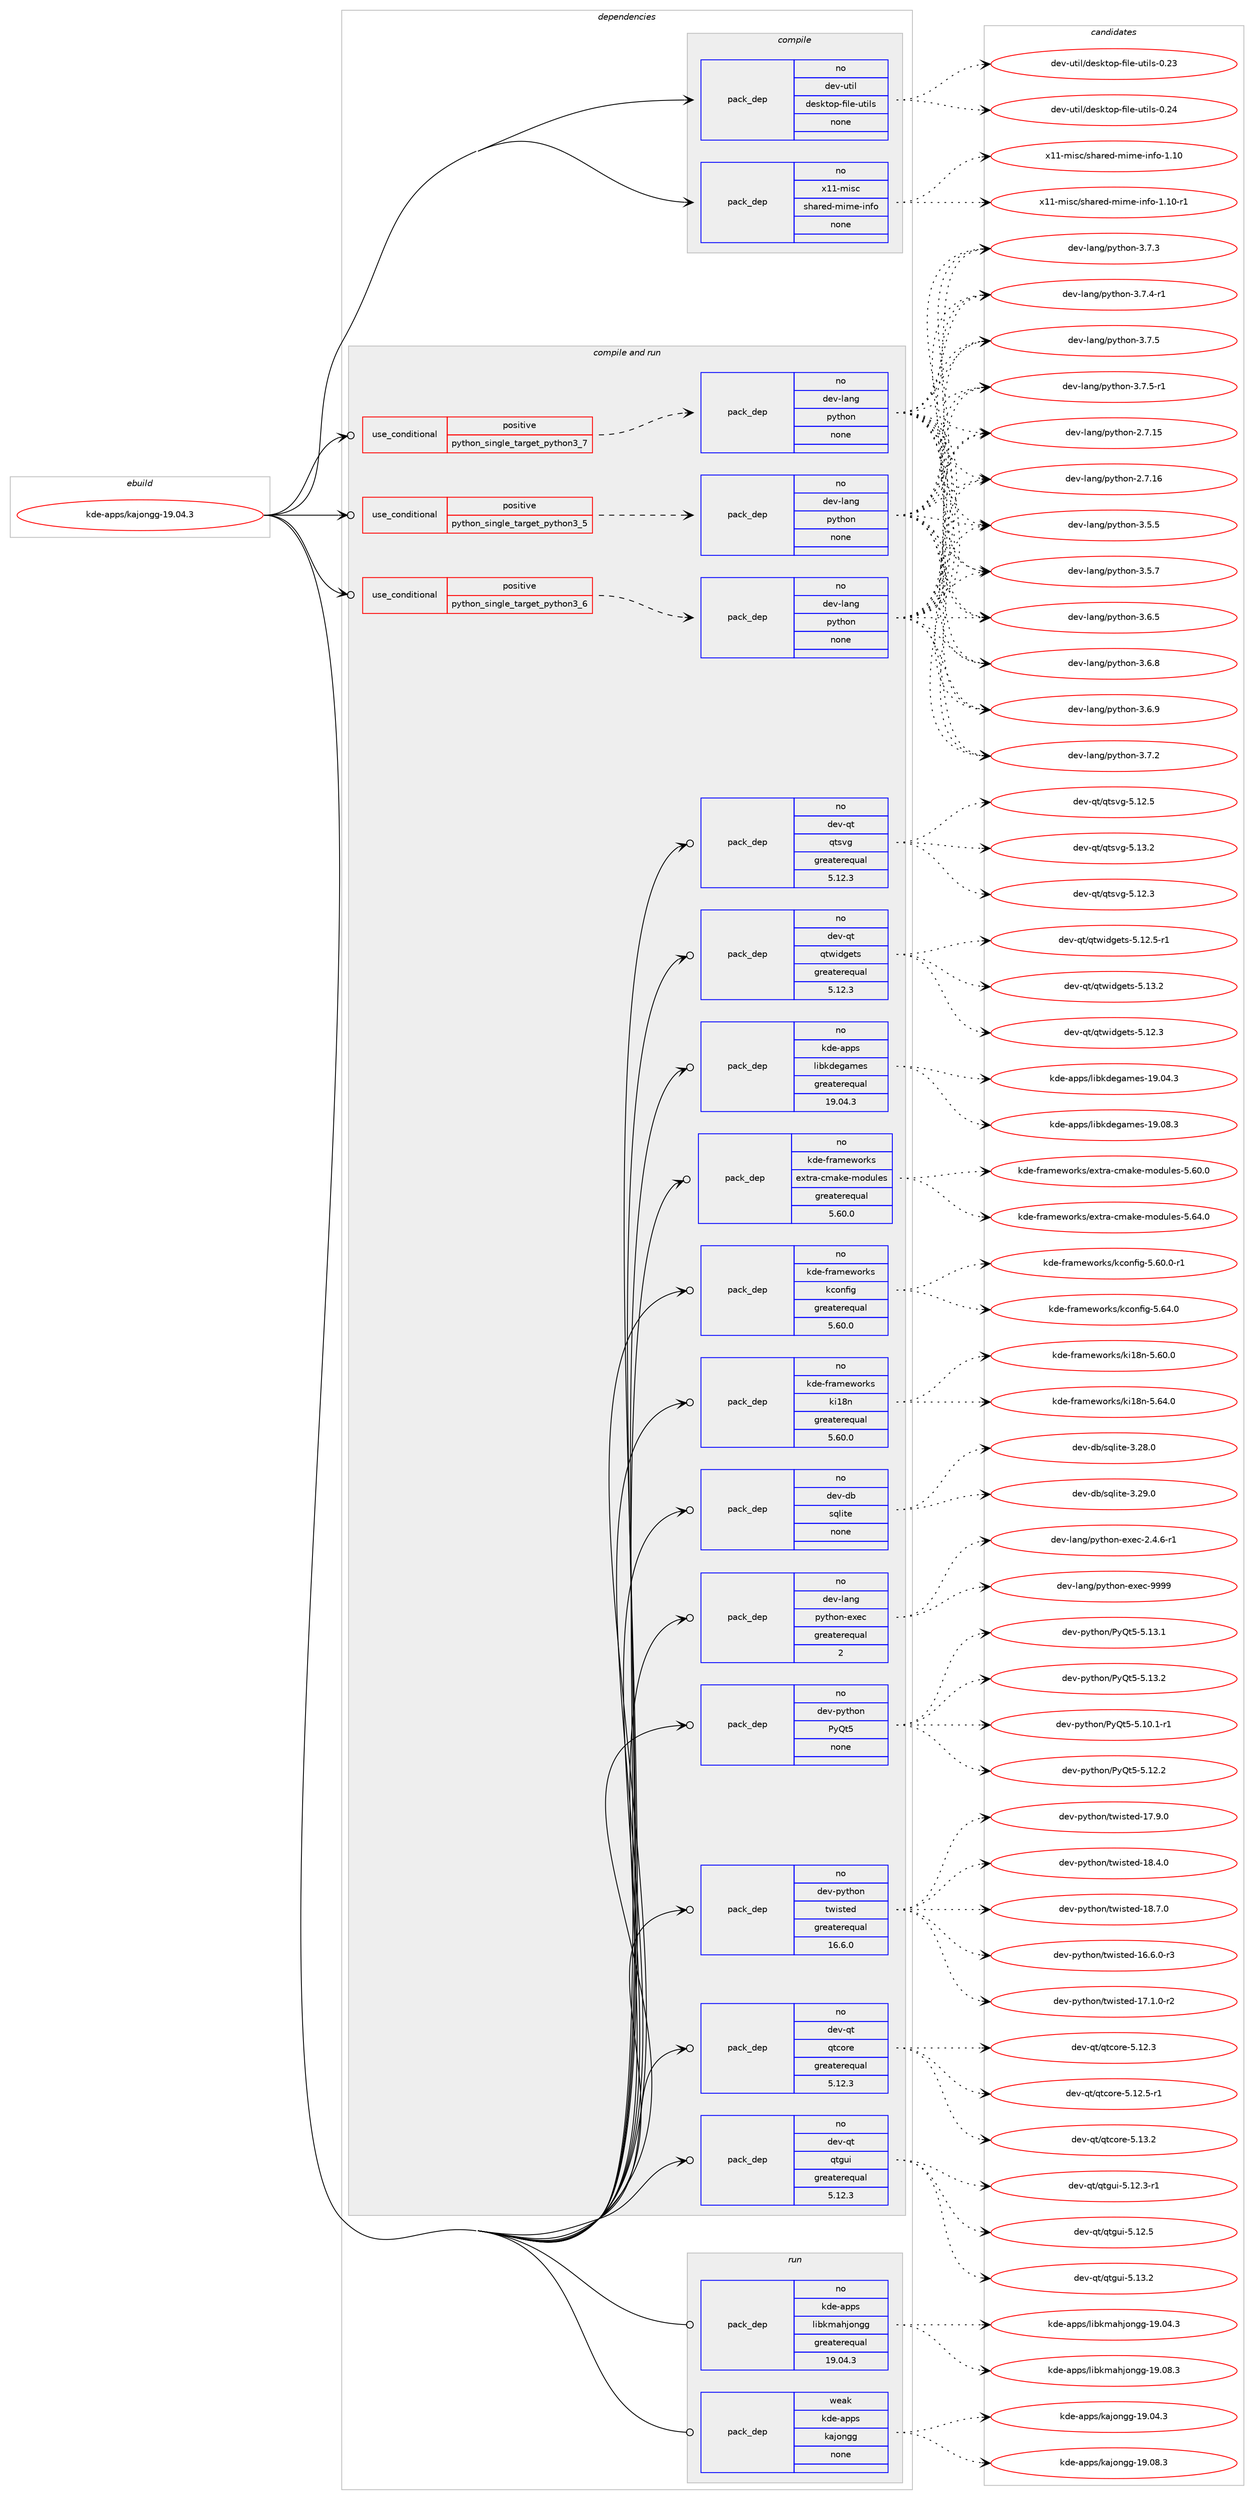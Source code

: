 digraph prolog {

# *************
# Graph options
# *************

newrank=true;
concentrate=true;
compound=true;
graph [rankdir=LR,fontname=Helvetica,fontsize=10,ranksep=1.5];#, ranksep=2.5, nodesep=0.2];
edge  [arrowhead=vee];
node  [fontname=Helvetica,fontsize=10];

# **********
# The ebuild
# **********

subgraph cluster_leftcol {
color=gray;
rank=same;
label=<<i>ebuild</i>>;
id [label="kde-apps/kajongg-19.04.3", color=red, width=4, href="../kde-apps/kajongg-19.04.3.svg"];
}

# ****************
# The dependencies
# ****************

subgraph cluster_midcol {
color=gray;
label=<<i>dependencies</i>>;
subgraph cluster_compile {
fillcolor="#eeeeee";
style=filled;
label=<<i>compile</i>>;
subgraph pack554295 {
dependency753557 [label=<<TABLE BORDER="0" CELLBORDER="1" CELLSPACING="0" CELLPADDING="4" WIDTH="220"><TR><TD ROWSPAN="6" CELLPADDING="30">pack_dep</TD></TR><TR><TD WIDTH="110">no</TD></TR><TR><TD>dev-util</TD></TR><TR><TD>desktop-file-utils</TD></TR><TR><TD>none</TD></TR><TR><TD></TD></TR></TABLE>>, shape=none, color=blue];
}
id:e -> dependency753557:w [weight=20,style="solid",arrowhead="vee"];
subgraph pack554296 {
dependency753558 [label=<<TABLE BORDER="0" CELLBORDER="1" CELLSPACING="0" CELLPADDING="4" WIDTH="220"><TR><TD ROWSPAN="6" CELLPADDING="30">pack_dep</TD></TR><TR><TD WIDTH="110">no</TD></TR><TR><TD>x11-misc</TD></TR><TR><TD>shared-mime-info</TD></TR><TR><TD>none</TD></TR><TR><TD></TD></TR></TABLE>>, shape=none, color=blue];
}
id:e -> dependency753558:w [weight=20,style="solid",arrowhead="vee"];
}
subgraph cluster_compileandrun {
fillcolor="#eeeeee";
style=filled;
label=<<i>compile and run</i>>;
subgraph cond186517 {
dependency753559 [label=<<TABLE BORDER="0" CELLBORDER="1" CELLSPACING="0" CELLPADDING="4"><TR><TD ROWSPAN="3" CELLPADDING="10">use_conditional</TD></TR><TR><TD>positive</TD></TR><TR><TD>python_single_target_python3_5</TD></TR></TABLE>>, shape=none, color=red];
subgraph pack554297 {
dependency753560 [label=<<TABLE BORDER="0" CELLBORDER="1" CELLSPACING="0" CELLPADDING="4" WIDTH="220"><TR><TD ROWSPAN="6" CELLPADDING="30">pack_dep</TD></TR><TR><TD WIDTH="110">no</TD></TR><TR><TD>dev-lang</TD></TR><TR><TD>python</TD></TR><TR><TD>none</TD></TR><TR><TD></TD></TR></TABLE>>, shape=none, color=blue];
}
dependency753559:e -> dependency753560:w [weight=20,style="dashed",arrowhead="vee"];
}
id:e -> dependency753559:w [weight=20,style="solid",arrowhead="odotvee"];
subgraph cond186518 {
dependency753561 [label=<<TABLE BORDER="0" CELLBORDER="1" CELLSPACING="0" CELLPADDING="4"><TR><TD ROWSPAN="3" CELLPADDING="10">use_conditional</TD></TR><TR><TD>positive</TD></TR><TR><TD>python_single_target_python3_6</TD></TR></TABLE>>, shape=none, color=red];
subgraph pack554298 {
dependency753562 [label=<<TABLE BORDER="0" CELLBORDER="1" CELLSPACING="0" CELLPADDING="4" WIDTH="220"><TR><TD ROWSPAN="6" CELLPADDING="30">pack_dep</TD></TR><TR><TD WIDTH="110">no</TD></TR><TR><TD>dev-lang</TD></TR><TR><TD>python</TD></TR><TR><TD>none</TD></TR><TR><TD></TD></TR></TABLE>>, shape=none, color=blue];
}
dependency753561:e -> dependency753562:w [weight=20,style="dashed",arrowhead="vee"];
}
id:e -> dependency753561:w [weight=20,style="solid",arrowhead="odotvee"];
subgraph cond186519 {
dependency753563 [label=<<TABLE BORDER="0" CELLBORDER="1" CELLSPACING="0" CELLPADDING="4"><TR><TD ROWSPAN="3" CELLPADDING="10">use_conditional</TD></TR><TR><TD>positive</TD></TR><TR><TD>python_single_target_python3_7</TD></TR></TABLE>>, shape=none, color=red];
subgraph pack554299 {
dependency753564 [label=<<TABLE BORDER="0" CELLBORDER="1" CELLSPACING="0" CELLPADDING="4" WIDTH="220"><TR><TD ROWSPAN="6" CELLPADDING="30">pack_dep</TD></TR><TR><TD WIDTH="110">no</TD></TR><TR><TD>dev-lang</TD></TR><TR><TD>python</TD></TR><TR><TD>none</TD></TR><TR><TD></TD></TR></TABLE>>, shape=none, color=blue];
}
dependency753563:e -> dependency753564:w [weight=20,style="dashed",arrowhead="vee"];
}
id:e -> dependency753563:w [weight=20,style="solid",arrowhead="odotvee"];
subgraph pack554300 {
dependency753565 [label=<<TABLE BORDER="0" CELLBORDER="1" CELLSPACING="0" CELLPADDING="4" WIDTH="220"><TR><TD ROWSPAN="6" CELLPADDING="30">pack_dep</TD></TR><TR><TD WIDTH="110">no</TD></TR><TR><TD>dev-db</TD></TR><TR><TD>sqlite</TD></TR><TR><TD>none</TD></TR><TR><TD></TD></TR></TABLE>>, shape=none, color=blue];
}
id:e -> dependency753565:w [weight=20,style="solid",arrowhead="odotvee"];
subgraph pack554301 {
dependency753566 [label=<<TABLE BORDER="0" CELLBORDER="1" CELLSPACING="0" CELLPADDING="4" WIDTH="220"><TR><TD ROWSPAN="6" CELLPADDING="30">pack_dep</TD></TR><TR><TD WIDTH="110">no</TD></TR><TR><TD>dev-lang</TD></TR><TR><TD>python-exec</TD></TR><TR><TD>greaterequal</TD></TR><TR><TD>2</TD></TR></TABLE>>, shape=none, color=blue];
}
id:e -> dependency753566:w [weight=20,style="solid",arrowhead="odotvee"];
subgraph pack554302 {
dependency753567 [label=<<TABLE BORDER="0" CELLBORDER="1" CELLSPACING="0" CELLPADDING="4" WIDTH="220"><TR><TD ROWSPAN="6" CELLPADDING="30">pack_dep</TD></TR><TR><TD WIDTH="110">no</TD></TR><TR><TD>dev-python</TD></TR><TR><TD>PyQt5</TD></TR><TR><TD>none</TD></TR><TR><TD></TD></TR></TABLE>>, shape=none, color=blue];
}
id:e -> dependency753567:w [weight=20,style="solid",arrowhead="odotvee"];
subgraph pack554303 {
dependency753568 [label=<<TABLE BORDER="0" CELLBORDER="1" CELLSPACING="0" CELLPADDING="4" WIDTH="220"><TR><TD ROWSPAN="6" CELLPADDING="30">pack_dep</TD></TR><TR><TD WIDTH="110">no</TD></TR><TR><TD>dev-python</TD></TR><TR><TD>twisted</TD></TR><TR><TD>greaterequal</TD></TR><TR><TD>16.6.0</TD></TR></TABLE>>, shape=none, color=blue];
}
id:e -> dependency753568:w [weight=20,style="solid",arrowhead="odotvee"];
subgraph pack554304 {
dependency753569 [label=<<TABLE BORDER="0" CELLBORDER="1" CELLSPACING="0" CELLPADDING="4" WIDTH="220"><TR><TD ROWSPAN="6" CELLPADDING="30">pack_dep</TD></TR><TR><TD WIDTH="110">no</TD></TR><TR><TD>dev-qt</TD></TR><TR><TD>qtcore</TD></TR><TR><TD>greaterequal</TD></TR><TR><TD>5.12.3</TD></TR></TABLE>>, shape=none, color=blue];
}
id:e -> dependency753569:w [weight=20,style="solid",arrowhead="odotvee"];
subgraph pack554305 {
dependency753570 [label=<<TABLE BORDER="0" CELLBORDER="1" CELLSPACING="0" CELLPADDING="4" WIDTH="220"><TR><TD ROWSPAN="6" CELLPADDING="30">pack_dep</TD></TR><TR><TD WIDTH="110">no</TD></TR><TR><TD>dev-qt</TD></TR><TR><TD>qtgui</TD></TR><TR><TD>greaterequal</TD></TR><TR><TD>5.12.3</TD></TR></TABLE>>, shape=none, color=blue];
}
id:e -> dependency753570:w [weight=20,style="solid",arrowhead="odotvee"];
subgraph pack554306 {
dependency753571 [label=<<TABLE BORDER="0" CELLBORDER="1" CELLSPACING="0" CELLPADDING="4" WIDTH="220"><TR><TD ROWSPAN="6" CELLPADDING="30">pack_dep</TD></TR><TR><TD WIDTH="110">no</TD></TR><TR><TD>dev-qt</TD></TR><TR><TD>qtsvg</TD></TR><TR><TD>greaterequal</TD></TR><TR><TD>5.12.3</TD></TR></TABLE>>, shape=none, color=blue];
}
id:e -> dependency753571:w [weight=20,style="solid",arrowhead="odotvee"];
subgraph pack554307 {
dependency753572 [label=<<TABLE BORDER="0" CELLBORDER="1" CELLSPACING="0" CELLPADDING="4" WIDTH="220"><TR><TD ROWSPAN="6" CELLPADDING="30">pack_dep</TD></TR><TR><TD WIDTH="110">no</TD></TR><TR><TD>dev-qt</TD></TR><TR><TD>qtwidgets</TD></TR><TR><TD>greaterequal</TD></TR><TR><TD>5.12.3</TD></TR></TABLE>>, shape=none, color=blue];
}
id:e -> dependency753572:w [weight=20,style="solid",arrowhead="odotvee"];
subgraph pack554308 {
dependency753573 [label=<<TABLE BORDER="0" CELLBORDER="1" CELLSPACING="0" CELLPADDING="4" WIDTH="220"><TR><TD ROWSPAN="6" CELLPADDING="30">pack_dep</TD></TR><TR><TD WIDTH="110">no</TD></TR><TR><TD>kde-apps</TD></TR><TR><TD>libkdegames</TD></TR><TR><TD>greaterequal</TD></TR><TR><TD>19.04.3</TD></TR></TABLE>>, shape=none, color=blue];
}
id:e -> dependency753573:w [weight=20,style="solid",arrowhead="odotvee"];
subgraph pack554309 {
dependency753574 [label=<<TABLE BORDER="0" CELLBORDER="1" CELLSPACING="0" CELLPADDING="4" WIDTH="220"><TR><TD ROWSPAN="6" CELLPADDING="30">pack_dep</TD></TR><TR><TD WIDTH="110">no</TD></TR><TR><TD>kde-frameworks</TD></TR><TR><TD>extra-cmake-modules</TD></TR><TR><TD>greaterequal</TD></TR><TR><TD>5.60.0</TD></TR></TABLE>>, shape=none, color=blue];
}
id:e -> dependency753574:w [weight=20,style="solid",arrowhead="odotvee"];
subgraph pack554310 {
dependency753575 [label=<<TABLE BORDER="0" CELLBORDER="1" CELLSPACING="0" CELLPADDING="4" WIDTH="220"><TR><TD ROWSPAN="6" CELLPADDING="30">pack_dep</TD></TR><TR><TD WIDTH="110">no</TD></TR><TR><TD>kde-frameworks</TD></TR><TR><TD>kconfig</TD></TR><TR><TD>greaterequal</TD></TR><TR><TD>5.60.0</TD></TR></TABLE>>, shape=none, color=blue];
}
id:e -> dependency753575:w [weight=20,style="solid",arrowhead="odotvee"];
subgraph pack554311 {
dependency753576 [label=<<TABLE BORDER="0" CELLBORDER="1" CELLSPACING="0" CELLPADDING="4" WIDTH="220"><TR><TD ROWSPAN="6" CELLPADDING="30">pack_dep</TD></TR><TR><TD WIDTH="110">no</TD></TR><TR><TD>kde-frameworks</TD></TR><TR><TD>ki18n</TD></TR><TR><TD>greaterequal</TD></TR><TR><TD>5.60.0</TD></TR></TABLE>>, shape=none, color=blue];
}
id:e -> dependency753576:w [weight=20,style="solid",arrowhead="odotvee"];
}
subgraph cluster_run {
fillcolor="#eeeeee";
style=filled;
label=<<i>run</i>>;
subgraph pack554312 {
dependency753577 [label=<<TABLE BORDER="0" CELLBORDER="1" CELLSPACING="0" CELLPADDING="4" WIDTH="220"><TR><TD ROWSPAN="6" CELLPADDING="30">pack_dep</TD></TR><TR><TD WIDTH="110">no</TD></TR><TR><TD>kde-apps</TD></TR><TR><TD>libkmahjongg</TD></TR><TR><TD>greaterequal</TD></TR><TR><TD>19.04.3</TD></TR></TABLE>>, shape=none, color=blue];
}
id:e -> dependency753577:w [weight=20,style="solid",arrowhead="odot"];
subgraph pack554313 {
dependency753578 [label=<<TABLE BORDER="0" CELLBORDER="1" CELLSPACING="0" CELLPADDING="4" WIDTH="220"><TR><TD ROWSPAN="6" CELLPADDING="30">pack_dep</TD></TR><TR><TD WIDTH="110">weak</TD></TR><TR><TD>kde-apps</TD></TR><TR><TD>kajongg</TD></TR><TR><TD>none</TD></TR><TR><TD></TD></TR></TABLE>>, shape=none, color=blue];
}
id:e -> dependency753578:w [weight=20,style="solid",arrowhead="odot"];
}
}

# **************
# The candidates
# **************

subgraph cluster_choices {
rank=same;
color=gray;
label=<<i>candidates</i>>;

subgraph choice554295 {
color=black;
nodesep=1;
choice100101118451171161051084710010111510711611111245102105108101451171161051081154548465051 [label="dev-util/desktop-file-utils-0.23", color=red, width=4,href="../dev-util/desktop-file-utils-0.23.svg"];
choice100101118451171161051084710010111510711611111245102105108101451171161051081154548465052 [label="dev-util/desktop-file-utils-0.24", color=red, width=4,href="../dev-util/desktop-file-utils-0.24.svg"];
dependency753557:e -> choice100101118451171161051084710010111510711611111245102105108101451171161051081154548465051:w [style=dotted,weight="100"];
dependency753557:e -> choice100101118451171161051084710010111510711611111245102105108101451171161051081154548465052:w [style=dotted,weight="100"];
}
subgraph choice554296 {
color=black;
nodesep=1;
choice12049494510910511599471151049711410110045109105109101451051101021114549464948 [label="x11-misc/shared-mime-info-1.10", color=red, width=4,href="../x11-misc/shared-mime-info-1.10.svg"];
choice120494945109105115994711510497114101100451091051091014510511010211145494649484511449 [label="x11-misc/shared-mime-info-1.10-r1", color=red, width=4,href="../x11-misc/shared-mime-info-1.10-r1.svg"];
dependency753558:e -> choice12049494510910511599471151049711410110045109105109101451051101021114549464948:w [style=dotted,weight="100"];
dependency753558:e -> choice120494945109105115994711510497114101100451091051091014510511010211145494649484511449:w [style=dotted,weight="100"];
}
subgraph choice554297 {
color=black;
nodesep=1;
choice10010111845108971101034711212111610411111045504655464953 [label="dev-lang/python-2.7.15", color=red, width=4,href="../dev-lang/python-2.7.15.svg"];
choice10010111845108971101034711212111610411111045504655464954 [label="dev-lang/python-2.7.16", color=red, width=4,href="../dev-lang/python-2.7.16.svg"];
choice100101118451089711010347112121116104111110455146534653 [label="dev-lang/python-3.5.5", color=red, width=4,href="../dev-lang/python-3.5.5.svg"];
choice100101118451089711010347112121116104111110455146534655 [label="dev-lang/python-3.5.7", color=red, width=4,href="../dev-lang/python-3.5.7.svg"];
choice100101118451089711010347112121116104111110455146544653 [label="dev-lang/python-3.6.5", color=red, width=4,href="../dev-lang/python-3.6.5.svg"];
choice100101118451089711010347112121116104111110455146544656 [label="dev-lang/python-3.6.8", color=red, width=4,href="../dev-lang/python-3.6.8.svg"];
choice100101118451089711010347112121116104111110455146544657 [label="dev-lang/python-3.6.9", color=red, width=4,href="../dev-lang/python-3.6.9.svg"];
choice100101118451089711010347112121116104111110455146554650 [label="dev-lang/python-3.7.2", color=red, width=4,href="../dev-lang/python-3.7.2.svg"];
choice100101118451089711010347112121116104111110455146554651 [label="dev-lang/python-3.7.3", color=red, width=4,href="../dev-lang/python-3.7.3.svg"];
choice1001011184510897110103471121211161041111104551465546524511449 [label="dev-lang/python-3.7.4-r1", color=red, width=4,href="../dev-lang/python-3.7.4-r1.svg"];
choice100101118451089711010347112121116104111110455146554653 [label="dev-lang/python-3.7.5", color=red, width=4,href="../dev-lang/python-3.7.5.svg"];
choice1001011184510897110103471121211161041111104551465546534511449 [label="dev-lang/python-3.7.5-r1", color=red, width=4,href="../dev-lang/python-3.7.5-r1.svg"];
dependency753560:e -> choice10010111845108971101034711212111610411111045504655464953:w [style=dotted,weight="100"];
dependency753560:e -> choice10010111845108971101034711212111610411111045504655464954:w [style=dotted,weight="100"];
dependency753560:e -> choice100101118451089711010347112121116104111110455146534653:w [style=dotted,weight="100"];
dependency753560:e -> choice100101118451089711010347112121116104111110455146534655:w [style=dotted,weight="100"];
dependency753560:e -> choice100101118451089711010347112121116104111110455146544653:w [style=dotted,weight="100"];
dependency753560:e -> choice100101118451089711010347112121116104111110455146544656:w [style=dotted,weight="100"];
dependency753560:e -> choice100101118451089711010347112121116104111110455146544657:w [style=dotted,weight="100"];
dependency753560:e -> choice100101118451089711010347112121116104111110455146554650:w [style=dotted,weight="100"];
dependency753560:e -> choice100101118451089711010347112121116104111110455146554651:w [style=dotted,weight="100"];
dependency753560:e -> choice1001011184510897110103471121211161041111104551465546524511449:w [style=dotted,weight="100"];
dependency753560:e -> choice100101118451089711010347112121116104111110455146554653:w [style=dotted,weight="100"];
dependency753560:e -> choice1001011184510897110103471121211161041111104551465546534511449:w [style=dotted,weight="100"];
}
subgraph choice554298 {
color=black;
nodesep=1;
choice10010111845108971101034711212111610411111045504655464953 [label="dev-lang/python-2.7.15", color=red, width=4,href="../dev-lang/python-2.7.15.svg"];
choice10010111845108971101034711212111610411111045504655464954 [label="dev-lang/python-2.7.16", color=red, width=4,href="../dev-lang/python-2.7.16.svg"];
choice100101118451089711010347112121116104111110455146534653 [label="dev-lang/python-3.5.5", color=red, width=4,href="../dev-lang/python-3.5.5.svg"];
choice100101118451089711010347112121116104111110455146534655 [label="dev-lang/python-3.5.7", color=red, width=4,href="../dev-lang/python-3.5.7.svg"];
choice100101118451089711010347112121116104111110455146544653 [label="dev-lang/python-3.6.5", color=red, width=4,href="../dev-lang/python-3.6.5.svg"];
choice100101118451089711010347112121116104111110455146544656 [label="dev-lang/python-3.6.8", color=red, width=4,href="../dev-lang/python-3.6.8.svg"];
choice100101118451089711010347112121116104111110455146544657 [label="dev-lang/python-3.6.9", color=red, width=4,href="../dev-lang/python-3.6.9.svg"];
choice100101118451089711010347112121116104111110455146554650 [label="dev-lang/python-3.7.2", color=red, width=4,href="../dev-lang/python-3.7.2.svg"];
choice100101118451089711010347112121116104111110455146554651 [label="dev-lang/python-3.7.3", color=red, width=4,href="../dev-lang/python-3.7.3.svg"];
choice1001011184510897110103471121211161041111104551465546524511449 [label="dev-lang/python-3.7.4-r1", color=red, width=4,href="../dev-lang/python-3.7.4-r1.svg"];
choice100101118451089711010347112121116104111110455146554653 [label="dev-lang/python-3.7.5", color=red, width=4,href="../dev-lang/python-3.7.5.svg"];
choice1001011184510897110103471121211161041111104551465546534511449 [label="dev-lang/python-3.7.5-r1", color=red, width=4,href="../dev-lang/python-3.7.5-r1.svg"];
dependency753562:e -> choice10010111845108971101034711212111610411111045504655464953:w [style=dotted,weight="100"];
dependency753562:e -> choice10010111845108971101034711212111610411111045504655464954:w [style=dotted,weight="100"];
dependency753562:e -> choice100101118451089711010347112121116104111110455146534653:w [style=dotted,weight="100"];
dependency753562:e -> choice100101118451089711010347112121116104111110455146534655:w [style=dotted,weight="100"];
dependency753562:e -> choice100101118451089711010347112121116104111110455146544653:w [style=dotted,weight="100"];
dependency753562:e -> choice100101118451089711010347112121116104111110455146544656:w [style=dotted,weight="100"];
dependency753562:e -> choice100101118451089711010347112121116104111110455146544657:w [style=dotted,weight="100"];
dependency753562:e -> choice100101118451089711010347112121116104111110455146554650:w [style=dotted,weight="100"];
dependency753562:e -> choice100101118451089711010347112121116104111110455146554651:w [style=dotted,weight="100"];
dependency753562:e -> choice1001011184510897110103471121211161041111104551465546524511449:w [style=dotted,weight="100"];
dependency753562:e -> choice100101118451089711010347112121116104111110455146554653:w [style=dotted,weight="100"];
dependency753562:e -> choice1001011184510897110103471121211161041111104551465546534511449:w [style=dotted,weight="100"];
}
subgraph choice554299 {
color=black;
nodesep=1;
choice10010111845108971101034711212111610411111045504655464953 [label="dev-lang/python-2.7.15", color=red, width=4,href="../dev-lang/python-2.7.15.svg"];
choice10010111845108971101034711212111610411111045504655464954 [label="dev-lang/python-2.7.16", color=red, width=4,href="../dev-lang/python-2.7.16.svg"];
choice100101118451089711010347112121116104111110455146534653 [label="dev-lang/python-3.5.5", color=red, width=4,href="../dev-lang/python-3.5.5.svg"];
choice100101118451089711010347112121116104111110455146534655 [label="dev-lang/python-3.5.7", color=red, width=4,href="../dev-lang/python-3.5.7.svg"];
choice100101118451089711010347112121116104111110455146544653 [label="dev-lang/python-3.6.5", color=red, width=4,href="../dev-lang/python-3.6.5.svg"];
choice100101118451089711010347112121116104111110455146544656 [label="dev-lang/python-3.6.8", color=red, width=4,href="../dev-lang/python-3.6.8.svg"];
choice100101118451089711010347112121116104111110455146544657 [label="dev-lang/python-3.6.9", color=red, width=4,href="../dev-lang/python-3.6.9.svg"];
choice100101118451089711010347112121116104111110455146554650 [label="dev-lang/python-3.7.2", color=red, width=4,href="../dev-lang/python-3.7.2.svg"];
choice100101118451089711010347112121116104111110455146554651 [label="dev-lang/python-3.7.3", color=red, width=4,href="../dev-lang/python-3.7.3.svg"];
choice1001011184510897110103471121211161041111104551465546524511449 [label="dev-lang/python-3.7.4-r1", color=red, width=4,href="../dev-lang/python-3.7.4-r1.svg"];
choice100101118451089711010347112121116104111110455146554653 [label="dev-lang/python-3.7.5", color=red, width=4,href="../dev-lang/python-3.7.5.svg"];
choice1001011184510897110103471121211161041111104551465546534511449 [label="dev-lang/python-3.7.5-r1", color=red, width=4,href="../dev-lang/python-3.7.5-r1.svg"];
dependency753564:e -> choice10010111845108971101034711212111610411111045504655464953:w [style=dotted,weight="100"];
dependency753564:e -> choice10010111845108971101034711212111610411111045504655464954:w [style=dotted,weight="100"];
dependency753564:e -> choice100101118451089711010347112121116104111110455146534653:w [style=dotted,weight="100"];
dependency753564:e -> choice100101118451089711010347112121116104111110455146534655:w [style=dotted,weight="100"];
dependency753564:e -> choice100101118451089711010347112121116104111110455146544653:w [style=dotted,weight="100"];
dependency753564:e -> choice100101118451089711010347112121116104111110455146544656:w [style=dotted,weight="100"];
dependency753564:e -> choice100101118451089711010347112121116104111110455146544657:w [style=dotted,weight="100"];
dependency753564:e -> choice100101118451089711010347112121116104111110455146554650:w [style=dotted,weight="100"];
dependency753564:e -> choice100101118451089711010347112121116104111110455146554651:w [style=dotted,weight="100"];
dependency753564:e -> choice1001011184510897110103471121211161041111104551465546524511449:w [style=dotted,weight="100"];
dependency753564:e -> choice100101118451089711010347112121116104111110455146554653:w [style=dotted,weight="100"];
dependency753564:e -> choice1001011184510897110103471121211161041111104551465546534511449:w [style=dotted,weight="100"];
}
subgraph choice554300 {
color=black;
nodesep=1;
choice10010111845100984711511310810511610145514650564648 [label="dev-db/sqlite-3.28.0", color=red, width=4,href="../dev-db/sqlite-3.28.0.svg"];
choice10010111845100984711511310810511610145514650574648 [label="dev-db/sqlite-3.29.0", color=red, width=4,href="../dev-db/sqlite-3.29.0.svg"];
dependency753565:e -> choice10010111845100984711511310810511610145514650564648:w [style=dotted,weight="100"];
dependency753565:e -> choice10010111845100984711511310810511610145514650574648:w [style=dotted,weight="100"];
}
subgraph choice554301 {
color=black;
nodesep=1;
choice10010111845108971101034711212111610411111045101120101994550465246544511449 [label="dev-lang/python-exec-2.4.6-r1", color=red, width=4,href="../dev-lang/python-exec-2.4.6-r1.svg"];
choice10010111845108971101034711212111610411111045101120101994557575757 [label="dev-lang/python-exec-9999", color=red, width=4,href="../dev-lang/python-exec-9999.svg"];
dependency753566:e -> choice10010111845108971101034711212111610411111045101120101994550465246544511449:w [style=dotted,weight="100"];
dependency753566:e -> choice10010111845108971101034711212111610411111045101120101994557575757:w [style=dotted,weight="100"];
}
subgraph choice554302 {
color=black;
nodesep=1;
choice1001011184511212111610411111047801218111653455346494846494511449 [label="dev-python/PyQt5-5.10.1-r1", color=red, width=4,href="../dev-python/PyQt5-5.10.1-r1.svg"];
choice100101118451121211161041111104780121811165345534649504650 [label="dev-python/PyQt5-5.12.2", color=red, width=4,href="../dev-python/PyQt5-5.12.2.svg"];
choice100101118451121211161041111104780121811165345534649514649 [label="dev-python/PyQt5-5.13.1", color=red, width=4,href="../dev-python/PyQt5-5.13.1.svg"];
choice100101118451121211161041111104780121811165345534649514650 [label="dev-python/PyQt5-5.13.2", color=red, width=4,href="../dev-python/PyQt5-5.13.2.svg"];
dependency753567:e -> choice1001011184511212111610411111047801218111653455346494846494511449:w [style=dotted,weight="100"];
dependency753567:e -> choice100101118451121211161041111104780121811165345534649504650:w [style=dotted,weight="100"];
dependency753567:e -> choice100101118451121211161041111104780121811165345534649514649:w [style=dotted,weight="100"];
dependency753567:e -> choice100101118451121211161041111104780121811165345534649514650:w [style=dotted,weight="100"];
}
subgraph choice554303 {
color=black;
nodesep=1;
choice1001011184511212111610411111047116119105115116101100454954465446484511451 [label="dev-python/twisted-16.6.0-r3", color=red, width=4,href="../dev-python/twisted-16.6.0-r3.svg"];
choice1001011184511212111610411111047116119105115116101100454955464946484511450 [label="dev-python/twisted-17.1.0-r2", color=red, width=4,href="../dev-python/twisted-17.1.0-r2.svg"];
choice100101118451121211161041111104711611910511511610110045495546574648 [label="dev-python/twisted-17.9.0", color=red, width=4,href="../dev-python/twisted-17.9.0.svg"];
choice100101118451121211161041111104711611910511511610110045495646524648 [label="dev-python/twisted-18.4.0", color=red, width=4,href="../dev-python/twisted-18.4.0.svg"];
choice100101118451121211161041111104711611910511511610110045495646554648 [label="dev-python/twisted-18.7.0", color=red, width=4,href="../dev-python/twisted-18.7.0.svg"];
dependency753568:e -> choice1001011184511212111610411111047116119105115116101100454954465446484511451:w [style=dotted,weight="100"];
dependency753568:e -> choice1001011184511212111610411111047116119105115116101100454955464946484511450:w [style=dotted,weight="100"];
dependency753568:e -> choice100101118451121211161041111104711611910511511610110045495546574648:w [style=dotted,weight="100"];
dependency753568:e -> choice100101118451121211161041111104711611910511511610110045495646524648:w [style=dotted,weight="100"];
dependency753568:e -> choice100101118451121211161041111104711611910511511610110045495646554648:w [style=dotted,weight="100"];
}
subgraph choice554304 {
color=black;
nodesep=1;
choice10010111845113116471131169911111410145534649504651 [label="dev-qt/qtcore-5.12.3", color=red, width=4,href="../dev-qt/qtcore-5.12.3.svg"];
choice100101118451131164711311699111114101455346495046534511449 [label="dev-qt/qtcore-5.12.5-r1", color=red, width=4,href="../dev-qt/qtcore-5.12.5-r1.svg"];
choice10010111845113116471131169911111410145534649514650 [label="dev-qt/qtcore-5.13.2", color=red, width=4,href="../dev-qt/qtcore-5.13.2.svg"];
dependency753569:e -> choice10010111845113116471131169911111410145534649504651:w [style=dotted,weight="100"];
dependency753569:e -> choice100101118451131164711311699111114101455346495046534511449:w [style=dotted,weight="100"];
dependency753569:e -> choice10010111845113116471131169911111410145534649514650:w [style=dotted,weight="100"];
}
subgraph choice554305 {
color=black;
nodesep=1;
choice1001011184511311647113116103117105455346495046514511449 [label="dev-qt/qtgui-5.12.3-r1", color=red, width=4,href="../dev-qt/qtgui-5.12.3-r1.svg"];
choice100101118451131164711311610311710545534649504653 [label="dev-qt/qtgui-5.12.5", color=red, width=4,href="../dev-qt/qtgui-5.12.5.svg"];
choice100101118451131164711311610311710545534649514650 [label="dev-qt/qtgui-5.13.2", color=red, width=4,href="../dev-qt/qtgui-5.13.2.svg"];
dependency753570:e -> choice1001011184511311647113116103117105455346495046514511449:w [style=dotted,weight="100"];
dependency753570:e -> choice100101118451131164711311610311710545534649504653:w [style=dotted,weight="100"];
dependency753570:e -> choice100101118451131164711311610311710545534649514650:w [style=dotted,weight="100"];
}
subgraph choice554306 {
color=black;
nodesep=1;
choice100101118451131164711311611511810345534649504651 [label="dev-qt/qtsvg-5.12.3", color=red, width=4,href="../dev-qt/qtsvg-5.12.3.svg"];
choice100101118451131164711311611511810345534649504653 [label="dev-qt/qtsvg-5.12.5", color=red, width=4,href="../dev-qt/qtsvg-5.12.5.svg"];
choice100101118451131164711311611511810345534649514650 [label="dev-qt/qtsvg-5.13.2", color=red, width=4,href="../dev-qt/qtsvg-5.13.2.svg"];
dependency753571:e -> choice100101118451131164711311611511810345534649504651:w [style=dotted,weight="100"];
dependency753571:e -> choice100101118451131164711311611511810345534649504653:w [style=dotted,weight="100"];
dependency753571:e -> choice100101118451131164711311611511810345534649514650:w [style=dotted,weight="100"];
}
subgraph choice554307 {
color=black;
nodesep=1;
choice100101118451131164711311611910510010310111611545534649504651 [label="dev-qt/qtwidgets-5.12.3", color=red, width=4,href="../dev-qt/qtwidgets-5.12.3.svg"];
choice1001011184511311647113116119105100103101116115455346495046534511449 [label="dev-qt/qtwidgets-5.12.5-r1", color=red, width=4,href="../dev-qt/qtwidgets-5.12.5-r1.svg"];
choice100101118451131164711311611910510010310111611545534649514650 [label="dev-qt/qtwidgets-5.13.2", color=red, width=4,href="../dev-qt/qtwidgets-5.13.2.svg"];
dependency753572:e -> choice100101118451131164711311611910510010310111611545534649504651:w [style=dotted,weight="100"];
dependency753572:e -> choice1001011184511311647113116119105100103101116115455346495046534511449:w [style=dotted,weight="100"];
dependency753572:e -> choice100101118451131164711311611910510010310111611545534649514650:w [style=dotted,weight="100"];
}
subgraph choice554308 {
color=black;
nodesep=1;
choice10710010145971121121154710810598107100101103971091011154549574648524651 [label="kde-apps/libkdegames-19.04.3", color=red, width=4,href="../kde-apps/libkdegames-19.04.3.svg"];
choice10710010145971121121154710810598107100101103971091011154549574648564651 [label="kde-apps/libkdegames-19.08.3", color=red, width=4,href="../kde-apps/libkdegames-19.08.3.svg"];
dependency753573:e -> choice10710010145971121121154710810598107100101103971091011154549574648524651:w [style=dotted,weight="100"];
dependency753573:e -> choice10710010145971121121154710810598107100101103971091011154549574648564651:w [style=dotted,weight="100"];
}
subgraph choice554309 {
color=black;
nodesep=1;
choice107100101451021149710910111911111410711547101120116114974599109971071014510911110011710810111545534654484648 [label="kde-frameworks/extra-cmake-modules-5.60.0", color=red, width=4,href="../kde-frameworks/extra-cmake-modules-5.60.0.svg"];
choice107100101451021149710910111911111410711547101120116114974599109971071014510911110011710810111545534654524648 [label="kde-frameworks/extra-cmake-modules-5.64.0", color=red, width=4,href="../kde-frameworks/extra-cmake-modules-5.64.0.svg"];
dependency753574:e -> choice107100101451021149710910111911111410711547101120116114974599109971071014510911110011710810111545534654484648:w [style=dotted,weight="100"];
dependency753574:e -> choice107100101451021149710910111911111410711547101120116114974599109971071014510911110011710810111545534654524648:w [style=dotted,weight="100"];
}
subgraph choice554310 {
color=black;
nodesep=1;
choice10710010145102114971091011191111141071154710799111110102105103455346544846484511449 [label="kde-frameworks/kconfig-5.60.0-r1", color=red, width=4,href="../kde-frameworks/kconfig-5.60.0-r1.svg"];
choice1071001014510211497109101119111114107115471079911111010210510345534654524648 [label="kde-frameworks/kconfig-5.64.0", color=red, width=4,href="../kde-frameworks/kconfig-5.64.0.svg"];
dependency753575:e -> choice10710010145102114971091011191111141071154710799111110102105103455346544846484511449:w [style=dotted,weight="100"];
dependency753575:e -> choice1071001014510211497109101119111114107115471079911111010210510345534654524648:w [style=dotted,weight="100"];
}
subgraph choice554311 {
color=black;
nodesep=1;
choice107100101451021149710910111911111410711547107105495611045534654484648 [label="kde-frameworks/ki18n-5.60.0", color=red, width=4,href="../kde-frameworks/ki18n-5.60.0.svg"];
choice107100101451021149710910111911111410711547107105495611045534654524648 [label="kde-frameworks/ki18n-5.64.0", color=red, width=4,href="../kde-frameworks/ki18n-5.64.0.svg"];
dependency753576:e -> choice107100101451021149710910111911111410711547107105495611045534654484648:w [style=dotted,weight="100"];
dependency753576:e -> choice107100101451021149710910111911111410711547107105495611045534654524648:w [style=dotted,weight="100"];
}
subgraph choice554312 {
color=black;
nodesep=1;
choice10710010145971121121154710810598107109971041061111101031034549574648524651 [label="kde-apps/libkmahjongg-19.04.3", color=red, width=4,href="../kde-apps/libkmahjongg-19.04.3.svg"];
choice10710010145971121121154710810598107109971041061111101031034549574648564651 [label="kde-apps/libkmahjongg-19.08.3", color=red, width=4,href="../kde-apps/libkmahjongg-19.08.3.svg"];
dependency753577:e -> choice10710010145971121121154710810598107109971041061111101031034549574648524651:w [style=dotted,weight="100"];
dependency753577:e -> choice10710010145971121121154710810598107109971041061111101031034549574648564651:w [style=dotted,weight="100"];
}
subgraph choice554313 {
color=black;
nodesep=1;
choice107100101459711211211547107971061111101031034549574648524651 [label="kde-apps/kajongg-19.04.3", color=red, width=4,href="../kde-apps/kajongg-19.04.3.svg"];
choice107100101459711211211547107971061111101031034549574648564651 [label="kde-apps/kajongg-19.08.3", color=red, width=4,href="../kde-apps/kajongg-19.08.3.svg"];
dependency753578:e -> choice107100101459711211211547107971061111101031034549574648524651:w [style=dotted,weight="100"];
dependency753578:e -> choice107100101459711211211547107971061111101031034549574648564651:w [style=dotted,weight="100"];
}
}

}

